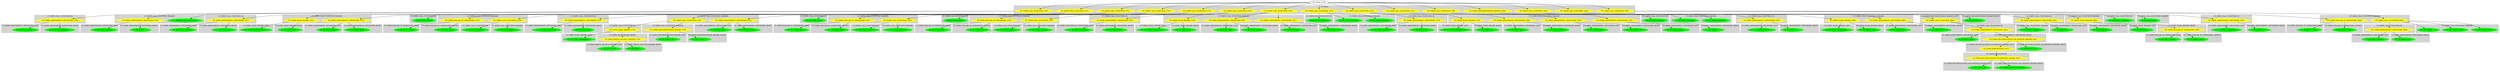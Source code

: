 digraph {

subgraph cluster0 {
 node [style=filled,color=white];
 style=filled;
 color=lightgrey;
 label = "CT_PROG";

"NT_EXPR_CALL_FUNCTION_5703"
 [fillcolor = yellow]
"NT_EXPR_CALL_FUNCTION_5711"
 [fillcolor = yellow]
"NT_EXPR_CALL_FUNCTION_5721"
 [fillcolor = yellow]
"NT_EXPR_CALL_FUNCTION_5729"
 [fillcolor = yellow]
"NT_EXPR_CALL_FUNCTION_5745"
 [fillcolor = yellow]
"NT_EXPR_CALL_FUNCTION_5753"
 [fillcolor = yellow]
"NT_EXPR_CALL_FUNCTION_5761"
 [fillcolor = yellow]
"NT_EXPR_CALL_FUNCTION_5774"
 [fillcolor = yellow]
"NT_EXPR_CALL_FUNCTION_5778"
 [fillcolor = yellow]
"NT_EXPR_CALL_FUNCTION_5794"
 [fillcolor = yellow]
"NT_EXPR_CALL_FUNCTION_5798"
 [fillcolor = yellow]
"NT_EXPR_EXPONENTIATION_BINARY_5808"
 [fillcolor = yellow]
"NT_EXPR_CALL_FUNCTION_5820"
 [fillcolor = yellow]
"NT_EXPR_CALL_FUNCTION_5829"
 [fillcolor = yellow]
"NT_EXPR_CALL_FUNCTION_5832"
 [fillcolor = yellow]
}
"NT_PROG_5702"->"NT_EXPR_CALL_FUNCTION_5703"
subgraph cluster1 {
 node [style=filled,color=white];
 style=filled;
 color=lightgrey;
 label = "CT_EXPR_CALL_FUNCTION_ID";

"NT_EXPR_ASSIGNMENT_OPETATORS_5704"
 [fillcolor = yellow]
}
subgraph cluster2 {
 node [style=filled,color=white];
 style=filled;
 color=lightgrey;
 label = "CT_EXPR_CALL_FUNCTION_PARAMS";

"NT_STRING_5707< 'birth.txt' >"
 [fillcolor = green]
"NT_EXPR_ASSIGNMENT_OPETATORS_5708"
 [fillcolor = yellow]
}
"NT_EXPR_CALL_FUNCTION_5703"->"NT_EXPR_ASSIGNMENT_OPETATORS_5704"
subgraph cluster3 {
 node [style=filled,color=white];
 style=filled;
 color=lightgrey;
 label = "CT_EXPR_ASSIGNMENT_OPETATORS_LEFT";

"NT_ID_5705< births >"
 [fillcolor = green]
}
subgraph cluster4 {
 node [style=filled,color=white];
 style=filled;
 color=lightgrey;
 label = "CT_EXPR_ASSIGNMENT_OPETATORS_RIGHT";

"NT_ID_5706< read.table >"
 [fillcolor = green]
}
"NT_EXPR_ASSIGNMENT_OPETATORS_5704"->"NT_ID_5705< births >"
"NT_EXPR_ASSIGNMENT_OPETATORS_5704"->"NT_ID_5706< read.table >"
"NT_EXPR_CALL_FUNCTION_5703"->"NT_STRING_5707< 'birth.txt' >"
"NT_EXPR_CALL_FUNCTION_5703"->"NT_EXPR_ASSIGNMENT_OPETATORS_5708"
subgraph cluster5 {
 node [style=filled,color=white];
 style=filled;
 color=lightgrey;
 label = "CT_EXPR_ASSIGNMENT_OPETATORS_LEFT";

"NT_ID_5709< header >"
 [fillcolor = green]
}
subgraph cluster6 {
 node [style=filled,color=white];
 style=filled;
 color=lightgrey;
 label = "CT_EXPR_ASSIGNMENT_OPETATORS_RIGHT";

"NT_ID_5710< T >"
 [fillcolor = green]
}
"NT_EXPR_ASSIGNMENT_OPETATORS_5708"->"NT_ID_5709< header >"
"NT_EXPR_ASSIGNMENT_OPETATORS_5708"->"NT_ID_5710< T >"
"NT_PROG_5702"->"NT_EXPR_CALL_FUNCTION_5711"
subgraph cluster7 {
 node [style=filled,color=white];
 style=filled;
 color=lightgrey;
 label = "CT_EXPR_CALL_FUNCTION_ID";

"NT_EXPR_ASSIGNMENT_OPETATORS_5712"
 [fillcolor = yellow]
}
subgraph cluster8 {
 node [style=filled,color=white];
 style=filled;
 color=lightgrey;
 label = "CT_EXPR_CALL_FUNCTION_PARAMS";

"NT_EXPR_TILDE_BINARY_5715"
 [fillcolor = yellow]
"NT_EXPR_ASSIGNMENT_OPETATORS_5718"
 [fillcolor = yellow]
}
"NT_EXPR_CALL_FUNCTION_5711"->"NT_EXPR_ASSIGNMENT_OPETATORS_5712"
subgraph cluster9 {
 node [style=filled,color=white];
 style=filled;
 color=lightgrey;
 label = "CT_EXPR_ASSIGNMENT_OPETATORS_LEFT";

"NT_ID_5713< birth.lo >"
 [fillcolor = green]
}
subgraph cluster10 {
 node [style=filled,color=white];
 style=filled;
 color=lightgrey;
 label = "CT_EXPR_ASSIGNMENT_OPETATORS_RIGHT";

"NT_ID_5714< loess >"
 [fillcolor = green]
}
"NT_EXPR_ASSIGNMENT_OPETATORS_5712"->"NT_ID_5713< birth.lo >"
"NT_EXPR_ASSIGNMENT_OPETATORS_5712"->"NT_ID_5714< loess >"
"NT_EXPR_CALL_FUNCTION_5711"->"NT_EXPR_TILDE_BINARY_5715"
subgraph cluster11 {
 node [style=filled,color=white];
 style=filled;
 color=lightgrey;
 label = "CT_EXPR_TILDE_BINARY_LEFT";

"NT_ID_5716< netherlands >"
 [fillcolor = green]
}
subgraph cluster12 {
 node [style=filled,color=white];
 style=filled;
 color=lightgrey;
 label = "CT_EXPR_TILDE_BINARY_RIGHT";

"NT_ID_5717< year >"
 [fillcolor = green]
}
"NT_EXPR_TILDE_BINARY_5715"->"NT_ID_5716< netherlands >"
"NT_EXPR_TILDE_BINARY_5715"->"NT_ID_5717< year >"
"NT_EXPR_CALL_FUNCTION_5711"->"NT_EXPR_ASSIGNMENT_OPETATORS_5718"
subgraph cluster13 {
 node [style=filled,color=white];
 style=filled;
 color=lightgrey;
 label = "CT_EXPR_ASSIGNMENT_OPETATORS_LEFT";

"NT_ID_5719< data >"
 [fillcolor = green]
}
subgraph cluster14 {
 node [style=filled,color=white];
 style=filled;
 color=lightgrey;
 label = "CT_EXPR_ASSIGNMENT_OPETATORS_RIGHT";

"NT_ID_5720< births >"
 [fillcolor = green]
}
"NT_EXPR_ASSIGNMENT_OPETATORS_5718"->"NT_ID_5719< data >"
"NT_EXPR_ASSIGNMENT_OPETATORS_5718"->"NT_ID_5720< births >"
"NT_PROG_5702"->"NT_EXPR_CALL_FUNCTION_5721"
subgraph cluster15 {
 node [style=filled,color=white];
 style=filled;
 color=lightgrey;
 label = "CT_EXPR_CALL_FUNCTION_ID";

"NT_ID_5722< plot >"
 [fillcolor = green]
}
subgraph cluster16 {
 node [style=filled,color=white];
 style=filled;
 color=lightgrey;
 label = "CT_EXPR_CALL_FUNCTION_PARAMS";

"NT_EXPR_DOLLAR_AT_OPERATORS_5723"
 [fillcolor = yellow]
"NT_EXPR_CALL_FUNCTION_5726"
 [fillcolor = yellow]
}
"NT_EXPR_CALL_FUNCTION_5721"->"NT_ID_5722< plot >"
"NT_EXPR_CALL_FUNCTION_5721"->"NT_EXPR_DOLLAR_AT_OPERATORS_5723"
subgraph cluster17 {
 node [style=filled,color=white];
 style=filled;
 color=lightgrey;
 label = "CT_EXPR_DOLLAR_AT_OPERATORS_BASE";

"NT_ID_5724< birth >"
 [fillcolor = green]
}
subgraph cluster18 {
 node [style=filled,color=white];
 style=filled;
 color=lightgrey;
 label = "CT_EXPR_DOLLAR_AT_OPERATORS_OFFSET";

"NT_ID_5725< year >"
 [fillcolor = green]
}
"NT_EXPR_DOLLAR_AT_OPERATORS_5723"->"NT_ID_5724< birth >"
"NT_EXPR_DOLLAR_AT_OPERATORS_5723"->"NT_ID_5725< year >"
"NT_EXPR_CALL_FUNCTION_5721"->"NT_EXPR_CALL_FUNCTION_5726"
subgraph cluster19 {
 node [style=filled,color=white];
 style=filled;
 color=lightgrey;
 label = "CT_EXPR_CALL_FUNCTION_ID";

"NT_ID_5727< predict >"
 [fillcolor = green]
}
subgraph cluster20 {
 node [style=filled,color=white];
 style=filled;
 color=lightgrey;
 label = "CT_EXPR_CALL_FUNCTION_PARAMS";

"NT_ID_5728< birth.lo >"
 [fillcolor = green]
}
"NT_EXPR_CALL_FUNCTION_5726"->"NT_ID_5727< predict >"
"NT_EXPR_CALL_FUNCTION_5726"->"NT_ID_5728< birth.lo >"
"NT_PROG_5702"->"NT_EXPR_CALL_FUNCTION_5729"
subgraph cluster21 {
 node [style=filled,color=white];
 style=filled;
 color=lightgrey;
 label = "CT_EXPR_CALL_FUNCTION_ID";

"NT_EXPR_ASSIGNMENT_OPETATORS_5730"
 [fillcolor = yellow]
}
subgraph cluster22 {
 node [style=filled,color=white];
 style=filled;
 color=lightgrey;
 label = "CT_EXPR_CALL_FUNCTION_PARAMS";

"NT_EXPR_CALL_FUNCTION_5733"
 [fillcolor = yellow]
"NT_EXPR_ASSIGNMENT_OPETATORS_5742"
 [fillcolor = yellow]
}
"NT_EXPR_CALL_FUNCTION_5729"->"NT_EXPR_ASSIGNMENT_OPETATORS_5730"
subgraph cluster23 {
 node [style=filled,color=white];
 style=filled;
 color=lightgrey;
 label = "CT_EXPR_ASSIGNMENT_OPETATORS_LEFT";

"NT_ID_5731< birth.lm2 >"
 [fillcolor = green]
}
subgraph cluster24 {
 node [style=filled,color=white];
 style=filled;
 color=lightgrey;
 label = "CT_EXPR_ASSIGNMENT_OPETATORS_RIGHT";

"NT_ID_5732< lm >"
 [fillcolor = green]
}
"NT_EXPR_ASSIGNMENT_OPETATORS_5730"->"NT_ID_5731< birth.lm2 >"
"NT_EXPR_ASSIGNMENT_OPETATORS_5730"->"NT_ID_5732< lm >"
"NT_EXPR_CALL_FUNCTION_5729"->"NT_EXPR_CALL_FUNCTION_5733"
subgraph cluster25 {
 node [style=filled,color=white];
 style=filled;
 color=lightgrey;
 label = "CT_EXPR_CALL_FUNCTION_ID";

"NT_EXPR_TILDE_BINARY_5734"
 [fillcolor = yellow]
}
subgraph cluster26 {
 node [style=filled,color=white];
 style=filled;
 color=lightgrey;
 label = "CT_EXPR_CALL_FUNCTION_PARAMS";

"NT_EXPR_EXPONENTIATION_BINARY_5739"
 [fillcolor = yellow]
}
"NT_EXPR_CALL_FUNCTION_5733"->"NT_EXPR_TILDE_BINARY_5734"
subgraph cluster27 {
 node [style=filled,color=white];
 style=filled;
 color=lightgrey;
 label = "CT_EXPR_TILDE_BINARY_LEFT";

"NT_ID_5735< netherlands >"
 [fillcolor = green]
}
subgraph cluster28 {
 node [style=filled,color=white];
 style=filled;
 color=lightgrey;
 label = "CT_EXPR_TILDE_BINARY_RIGHT";

"NT_EXPR_MINUS_OR_PLUS_BINARY_5736"
 [fillcolor = yellow]
}
"NT_EXPR_TILDE_BINARY_5734"->"NT_ID_5735< netherlands >"
"NT_EXPR_TILDE_BINARY_5734"->"NT_EXPR_MINUS_OR_PLUS_BINARY_5736"
subgraph cluster29 {
 node [style=filled,color=white];
 style=filled;
 color=lightgrey;
 label = "CT_EXPR_MINUS_OR_PLUS_BINARY_LEFT";

"NT_ID_5737< year >"
 [fillcolor = green]
}
subgraph cluster30 {
 node [style=filled,color=white];
 style=filled;
 color=lightgrey;
 label = "CT_EXPR_MINUS_OR_PLUS_BINARY_RIGHT";

"NT_ID_5738< I >"
 [fillcolor = green]
}
"NT_EXPR_MINUS_OR_PLUS_BINARY_5736"->"NT_ID_5737< year >"
"NT_EXPR_MINUS_OR_PLUS_BINARY_5736"->"NT_ID_5738< I >"
"NT_EXPR_CALL_FUNCTION_5733"->"NT_EXPR_EXPONENTIATION_BINARY_5739"
subgraph cluster31 {
 node [style=filled,color=white];
 style=filled;
 color=lightgrey;
 label = "CT_EXPR_EXPONENTIATION_BINARY_LEFT";

"NT_ID_5740< year >"
 [fillcolor = green]
}
subgraph cluster32 {
 node [style=filled,color=white];
 style=filled;
 color=lightgrey;
 label = "CT_EXPR_EXPONENTIATION_BINARY_RIGHT";

"NT_INT_5741< 2 >"
 [fillcolor = green]
}
"NT_EXPR_EXPONENTIATION_BINARY_5739"->"NT_ID_5740< year >"
"NT_EXPR_EXPONENTIATION_BINARY_5739"->"NT_INT_5741< 2 >"
"NT_EXPR_CALL_FUNCTION_5729"->"NT_EXPR_ASSIGNMENT_OPETATORS_5742"
subgraph cluster33 {
 node [style=filled,color=white];
 style=filled;
 color=lightgrey;
 label = "CT_EXPR_ASSIGNMENT_OPETATORS_LEFT";

"NT_ID_5743< data >"
 [fillcolor = green]
}
subgraph cluster34 {
 node [style=filled,color=white];
 style=filled;
 color=lightgrey;
 label = "CT_EXPR_ASSIGNMENT_OPETATORS_RIGHT";

"NT_ID_5744< births >"
 [fillcolor = green]
}
"NT_EXPR_ASSIGNMENT_OPETATORS_5742"->"NT_ID_5743< data >"
"NT_EXPR_ASSIGNMENT_OPETATORS_5742"->"NT_ID_5744< births >"
"NT_PROG_5702"->"NT_EXPR_CALL_FUNCTION_5745"
subgraph cluster35 {
 node [style=filled,color=white];
 style=filled;
 color=lightgrey;
 label = "CT_EXPR_CALL_FUNCTION_ID";

"NT_ID_5746< plot >"
 [fillcolor = green]
}
subgraph cluster36 {
 node [style=filled,color=white];
 style=filled;
 color=lightgrey;
 label = "CT_EXPR_CALL_FUNCTION_PARAMS";

"NT_EXPR_DOLLAR_AT_OPERATORS_5747"
 [fillcolor = yellow]
"NT_EXPR_CALL_FUNCTION_5750"
 [fillcolor = yellow]
}
"NT_EXPR_CALL_FUNCTION_5745"->"NT_ID_5746< plot >"
"NT_EXPR_CALL_FUNCTION_5745"->"NT_EXPR_DOLLAR_AT_OPERATORS_5747"
subgraph cluster37 {
 node [style=filled,color=white];
 style=filled;
 color=lightgrey;
 label = "CT_EXPR_DOLLAR_AT_OPERATORS_BASE";

"NT_ID_5748< birth >"
 [fillcolor = green]
}
subgraph cluster38 {
 node [style=filled,color=white];
 style=filled;
 color=lightgrey;
 label = "CT_EXPR_DOLLAR_AT_OPERATORS_OFFSET";

"NT_ID_5749< year >"
 [fillcolor = green]
}
"NT_EXPR_DOLLAR_AT_OPERATORS_5747"->"NT_ID_5748< birth >"
"NT_EXPR_DOLLAR_AT_OPERATORS_5747"->"NT_ID_5749< year >"
"NT_EXPR_CALL_FUNCTION_5745"->"NT_EXPR_CALL_FUNCTION_5750"
subgraph cluster39 {
 node [style=filled,color=white];
 style=filled;
 color=lightgrey;
 label = "CT_EXPR_CALL_FUNCTION_ID";

"NT_ID_5751< predict >"
 [fillcolor = green]
}
subgraph cluster40 {
 node [style=filled,color=white];
 style=filled;
 color=lightgrey;
 label = "CT_EXPR_CALL_FUNCTION_PARAMS";

"NT_ID_5752< birth.lm2 >"
 [fillcolor = green]
}
"NT_EXPR_CALL_FUNCTION_5750"->"NT_ID_5751< predict >"
"NT_EXPR_CALL_FUNCTION_5750"->"NT_ID_5752< birth.lm2 >"
"NT_PROG_5702"->"NT_EXPR_CALL_FUNCTION_5753"
subgraph cluster41 {
 node [style=filled,color=white];
 style=filled;
 color=lightgrey;
 label = "CT_EXPR_CALL_FUNCTION_ID";

"NT_ID_5754< lines >"
 [fillcolor = green]
}
subgraph cluster42 {
 node [style=filled,color=white];
 style=filled;
 color=lightgrey;
 label = "CT_EXPR_CALL_FUNCTION_PARAMS";

"NT_EXPR_DOLLAR_AT_OPERATORS_5755"
 [fillcolor = yellow]
"NT_EXPR_CALL_FUNCTION_5758"
 [fillcolor = yellow]
}
"NT_EXPR_CALL_FUNCTION_5753"->"NT_ID_5754< lines >"
"NT_EXPR_CALL_FUNCTION_5753"->"NT_EXPR_DOLLAR_AT_OPERATORS_5755"
subgraph cluster43 {
 node [style=filled,color=white];
 style=filled;
 color=lightgrey;
 label = "CT_EXPR_DOLLAR_AT_OPERATORS_BASE";

"NT_ID_5756< birth >"
 [fillcolor = green]
}
subgraph cluster44 {
 node [style=filled,color=white];
 style=filled;
 color=lightgrey;
 label = "CT_EXPR_DOLLAR_AT_OPERATORS_OFFSET";

"NT_ID_5757< year >"
 [fillcolor = green]
}
"NT_EXPR_DOLLAR_AT_OPERATORS_5755"->"NT_ID_5756< birth >"
"NT_EXPR_DOLLAR_AT_OPERATORS_5755"->"NT_ID_5757< year >"
"NT_EXPR_CALL_FUNCTION_5753"->"NT_EXPR_CALL_FUNCTION_5758"
subgraph cluster45 {
 node [style=filled,color=white];
 style=filled;
 color=lightgrey;
 label = "CT_EXPR_CALL_FUNCTION_ID";

"NT_ID_5759< predict >"
 [fillcolor = green]
}
subgraph cluster46 {
 node [style=filled,color=white];
 style=filled;
 color=lightgrey;
 label = "CT_EXPR_CALL_FUNCTION_PARAMS";

"NT_ID_5760< birth.lo >"
 [fillcolor = green]
}
"NT_EXPR_CALL_FUNCTION_5758"->"NT_ID_5759< predict >"
"NT_EXPR_CALL_FUNCTION_5758"->"NT_ID_5760< birth.lo >"
"NT_PROG_5702"->"NT_EXPR_CALL_FUNCTION_5761"
subgraph cluster47 {
 node [style=filled,color=white];
 style=filled;
 color=lightgrey;
 label = "CT_EXPR_CALL_FUNCTION_ID";

"NT_EXPR_ASSIGNMENT_OPETATORS_5762"
 [fillcolor = yellow]
}
subgraph cluster48 {
 node [style=filled,color=white];
 style=filled;
 color=lightgrey;
 label = "CT_EXPR_CALL_FUNCTION_PARAMS";

"NT_EXPR_TILDE_BINARY_5765"
 [fillcolor = yellow]
"NT_EXPR_ASSIGNMENT_OPETATORS_5768"
 [fillcolor = yellow]
"NT_EXPR_ASSIGNMENT_OPETATORS_5771"
 [fillcolor = yellow]
}
"NT_EXPR_CALL_FUNCTION_5761"->"NT_EXPR_ASSIGNMENT_OPETATORS_5762"
subgraph cluster49 {
 node [style=filled,color=white];
 style=filled;
 color=lightgrey;
 label = "CT_EXPR_ASSIGNMENT_OPETATORS_LEFT";

"NT_ID_5763< birth.lo2 >"
 [fillcolor = green]
}
subgraph cluster50 {
 node [style=filled,color=white];
 style=filled;
 color=lightgrey;
 label = "CT_EXPR_ASSIGNMENT_OPETATORS_RIGHT";

"NT_ID_5764< loess >"
 [fillcolor = green]
}
"NT_EXPR_ASSIGNMENT_OPETATORS_5762"->"NT_ID_5763< birth.lo2 >"
"NT_EXPR_ASSIGNMENT_OPETATORS_5762"->"NT_ID_5764< loess >"
"NT_EXPR_CALL_FUNCTION_5761"->"NT_EXPR_TILDE_BINARY_5765"
subgraph cluster51 {
 node [style=filled,color=white];
 style=filled;
 color=lightgrey;
 label = "CT_EXPR_TILDE_BINARY_LEFT";

"NT_ID_5766< netherlands >"
 [fillcolor = green]
}
subgraph cluster52 {
 node [style=filled,color=white];
 style=filled;
 color=lightgrey;
 label = "CT_EXPR_TILDE_BINARY_RIGHT";

"NT_ID_5767< year >"
 [fillcolor = green]
}
"NT_EXPR_TILDE_BINARY_5765"->"NT_ID_5766< netherlands >"
"NT_EXPR_TILDE_BINARY_5765"->"NT_ID_5767< year >"
"NT_EXPR_CALL_FUNCTION_5761"->"NT_EXPR_ASSIGNMENT_OPETATORS_5768"
subgraph cluster53 {
 node [style=filled,color=white];
 style=filled;
 color=lightgrey;
 label = "CT_EXPR_ASSIGNMENT_OPETATORS_LEFT";

"NT_ID_5769< data >"
 [fillcolor = green]
}
subgraph cluster54 {
 node [style=filled,color=white];
 style=filled;
 color=lightgrey;
 label = "CT_EXPR_ASSIGNMENT_OPETATORS_RIGHT";

"NT_ID_5770< births >"
 [fillcolor = green]
}
"NT_EXPR_ASSIGNMENT_OPETATORS_5768"->"NT_ID_5769< data >"
"NT_EXPR_ASSIGNMENT_OPETATORS_5768"->"NT_ID_5770< births >"
"NT_EXPR_CALL_FUNCTION_5761"->"NT_EXPR_ASSIGNMENT_OPETATORS_5771"
subgraph cluster55 {
 node [style=filled,color=white];
 style=filled;
 color=lightgrey;
 label = "CT_EXPR_ASSIGNMENT_OPETATORS_LEFT";

"NT_ID_5772< span >"
 [fillcolor = green]
}
subgraph cluster56 {
 node [style=filled,color=white];
 style=filled;
 color=lightgrey;
 label = "CT_EXPR_ASSIGNMENT_OPETATORS_RIGHT";

"NT_INT_5773< 100 >"
 [fillcolor = green]
}
"NT_EXPR_ASSIGNMENT_OPETATORS_5771"->"NT_ID_5772< span >"
"NT_EXPR_ASSIGNMENT_OPETATORS_5771"->"NT_INT_5773< 100 >"
"NT_PROG_5702"->"NT_EXPR_CALL_FUNCTION_5774"
subgraph cluster57 {
 node [style=filled,color=white];
 style=filled;
 color=lightgrey;
 label = "CT_EXPR_CALL_FUNCTION_ID";

"NT_ID_5775< anova >"
 [fillcolor = green]
}
subgraph cluster58 {
 node [style=filled,color=white];
 style=filled;
 color=lightgrey;
 label = "CT_EXPR_CALL_FUNCTION_PARAMS";

"NT_ID_5776< birth.lo2 >"
 [fillcolor = green]
"NT_ID_5777< birth.lo >"
 [fillcolor = green]
}
"NT_EXPR_CALL_FUNCTION_5774"->"NT_ID_5775< anova >"
"NT_EXPR_CALL_FUNCTION_5774"->"NT_ID_5776< birth.lo2 >"
"NT_EXPR_CALL_FUNCTION_5774"->"NT_ID_5777< birth.lo >"
"NT_PROG_5702"->"NT_EXPR_CALL_FUNCTION_5778"
subgraph cluster59 {
 node [style=filled,color=white];
 style=filled;
 color=lightgrey;
 label = "CT_EXPR_CALL_FUNCTION_ID";

"NT_EXPR_ASSIGNMENT_OPETATORS_5779"
 [fillcolor = yellow]
}
subgraph cluster60 {
 node [style=filled,color=white];
 style=filled;
 color=lightgrey;
 label = "CT_EXPR_CALL_FUNCTION_PARAMS";

"NT_EXPR_TILDE_BINARY_5782"
 [fillcolor = yellow]
"NT_EXPR_ASSIGNMENT_OPETATORS_5785"
 [fillcolor = yellow]
"NT_EXPR_ASSIGNMENT_OPETATORS_5788"
 [fillcolor = yellow]
"NT_EXPR_ASSIGNMENT_OPETATORS_5791"
 [fillcolor = yellow]
}
"NT_EXPR_CALL_FUNCTION_5778"->"NT_EXPR_ASSIGNMENT_OPETATORS_5779"
subgraph cluster61 {
 node [style=filled,color=white];
 style=filled;
 color=lightgrey;
 label = "CT_EXPR_ASSIGNMENT_OPETATORS_LEFT";

"NT_ID_5780< birth.lo1 >"
 [fillcolor = green]
}
subgraph cluster62 {
 node [style=filled,color=white];
 style=filled;
 color=lightgrey;
 label = "CT_EXPR_ASSIGNMENT_OPETATORS_RIGHT";

"NT_ID_5781< loess >"
 [fillcolor = green]
}
"NT_EXPR_ASSIGNMENT_OPETATORS_5779"->"NT_ID_5780< birth.lo1 >"
"NT_EXPR_ASSIGNMENT_OPETATORS_5779"->"NT_ID_5781< loess >"
"NT_EXPR_CALL_FUNCTION_5778"->"NT_EXPR_TILDE_BINARY_5782"
subgraph cluster63 {
 node [style=filled,color=white];
 style=filled;
 color=lightgrey;
 label = "CT_EXPR_TILDE_BINARY_LEFT";

"NT_ID_5783< netherlands >"
 [fillcolor = green]
}
subgraph cluster64 {
 node [style=filled,color=white];
 style=filled;
 color=lightgrey;
 label = "CT_EXPR_TILDE_BINARY_RIGHT";

"NT_ID_5784< year >"
 [fillcolor = green]
}
"NT_EXPR_TILDE_BINARY_5782"->"NT_ID_5783< netherlands >"
"NT_EXPR_TILDE_BINARY_5782"->"NT_ID_5784< year >"
"NT_EXPR_CALL_FUNCTION_5778"->"NT_EXPR_ASSIGNMENT_OPETATORS_5785"
subgraph cluster65 {
 node [style=filled,color=white];
 style=filled;
 color=lightgrey;
 label = "CT_EXPR_ASSIGNMENT_OPETATORS_LEFT";

"NT_ID_5786< data >"
 [fillcolor = green]
}
subgraph cluster66 {
 node [style=filled,color=white];
 style=filled;
 color=lightgrey;
 label = "CT_EXPR_ASSIGNMENT_OPETATORS_RIGHT";

"NT_ID_5787< births >"
 [fillcolor = green]
}
"NT_EXPR_ASSIGNMENT_OPETATORS_5785"->"NT_ID_5786< data >"
"NT_EXPR_ASSIGNMENT_OPETATORS_5785"->"NT_ID_5787< births >"
"NT_EXPR_CALL_FUNCTION_5778"->"NT_EXPR_ASSIGNMENT_OPETATORS_5788"
subgraph cluster67 {
 node [style=filled,color=white];
 style=filled;
 color=lightgrey;
 label = "CT_EXPR_ASSIGNMENT_OPETATORS_LEFT";

"NT_ID_5789< span >"
 [fillcolor = green]
}
subgraph cluster68 {
 node [style=filled,color=white];
 style=filled;
 color=lightgrey;
 label = "CT_EXPR_ASSIGNMENT_OPETATORS_RIGHT";

"NT_INT_5790< 100 >"
 [fillcolor = green]
}
"NT_EXPR_ASSIGNMENT_OPETATORS_5788"->"NT_ID_5789< span >"
"NT_EXPR_ASSIGNMENT_OPETATORS_5788"->"NT_INT_5790< 100 >"
"NT_EXPR_CALL_FUNCTION_5778"->"NT_EXPR_ASSIGNMENT_OPETATORS_5791"
subgraph cluster69 {
 node [style=filled,color=white];
 style=filled;
 color=lightgrey;
 label = "CT_EXPR_ASSIGNMENT_OPETATORS_LEFT";

"NT_ID_5792< degree >"
 [fillcolor = green]
}
subgraph cluster70 {
 node [style=filled,color=white];
 style=filled;
 color=lightgrey;
 label = "CT_EXPR_ASSIGNMENT_OPETATORS_RIGHT";

"NT_INT_5793< 1 >"
 [fillcolor = green]
}
"NT_EXPR_ASSIGNMENT_OPETATORS_5791"->"NT_ID_5792< degree >"
"NT_EXPR_ASSIGNMENT_OPETATORS_5791"->"NT_INT_5793< 1 >"
"NT_PROG_5702"->"NT_EXPR_CALL_FUNCTION_5794"
subgraph cluster71 {
 node [style=filled,color=white];
 style=filled;
 color=lightgrey;
 label = "CT_EXPR_CALL_FUNCTION_ID";

"NT_ID_5795< anova >"
 [fillcolor = green]
}
subgraph cluster72 {
 node [style=filled,color=white];
 style=filled;
 color=lightgrey;
 label = "CT_EXPR_CALL_FUNCTION_PARAMS";

"NT_ID_5796< birth.lo1 >"
 [fillcolor = green]
"NT_ID_5797< birth.lo >"
 [fillcolor = green]
}
"NT_EXPR_CALL_FUNCTION_5794"->"NT_ID_5795< anova >"
"NT_EXPR_CALL_FUNCTION_5794"->"NT_ID_5796< birth.lo1 >"
"NT_EXPR_CALL_FUNCTION_5794"->"NT_ID_5797< birth.lo >"
"NT_PROG_5702"->"NT_EXPR_CALL_FUNCTION_5798"
subgraph cluster73 {
 node [style=filled,color=white];
 style=filled;
 color=lightgrey;
 label = "CT_EXPR_CALL_FUNCTION_ID";

"NT_EXPR_ASSIGNMENT_OPETATORS_5799"
 [fillcolor = yellow]
}
subgraph cluster74 {
 node [style=filled,color=white];
 style=filled;
 color=lightgrey;
 label = "CT_EXPR_CALL_FUNCTION_PARAMS";

"NT_EXPR_TILDE_BINARY_5802"
 [fillcolor = yellow]
"NT_EXPR_ASSIGNMENT_OPETATORS_5805"
 [fillcolor = yellow]
}
"NT_EXPR_CALL_FUNCTION_5798"->"NT_EXPR_ASSIGNMENT_OPETATORS_5799"
subgraph cluster75 {
 node [style=filled,color=white];
 style=filled;
 color=lightgrey;
 label = "CT_EXPR_ASSIGNMENT_OPETATORS_LEFT";

"NT_ID_5800< birth.lm >"
 [fillcolor = green]
}
subgraph cluster76 {
 node [style=filled,color=white];
 style=filled;
 color=lightgrey;
 label = "CT_EXPR_ASSIGNMENT_OPETATORS_RIGHT";

"NT_ID_5801< lm >"
 [fillcolor = green]
}
"NT_EXPR_ASSIGNMENT_OPETATORS_5799"->"NT_ID_5800< birth.lm >"
"NT_EXPR_ASSIGNMENT_OPETATORS_5799"->"NT_ID_5801< lm >"
"NT_EXPR_CALL_FUNCTION_5798"->"NT_EXPR_TILDE_BINARY_5802"
subgraph cluster77 {
 node [style=filled,color=white];
 style=filled;
 color=lightgrey;
 label = "CT_EXPR_TILDE_BINARY_LEFT";

"NT_ID_5803< netherlands >"
 [fillcolor = green]
}
subgraph cluster78 {
 node [style=filled,color=white];
 style=filled;
 color=lightgrey;
 label = "CT_EXPR_TILDE_BINARY_RIGHT";

"NT_ID_5804< year >"
 [fillcolor = green]
}
"NT_EXPR_TILDE_BINARY_5802"->"NT_ID_5803< netherlands >"
"NT_EXPR_TILDE_BINARY_5802"->"NT_ID_5804< year >"
"NT_EXPR_CALL_FUNCTION_5798"->"NT_EXPR_ASSIGNMENT_OPETATORS_5805"
subgraph cluster79 {
 node [style=filled,color=white];
 style=filled;
 color=lightgrey;
 label = "CT_EXPR_ASSIGNMENT_OPETATORS_LEFT";

"NT_ID_5806< data >"
 [fillcolor = green]
}
subgraph cluster80 {
 node [style=filled,color=white];
 style=filled;
 color=lightgrey;
 label = "CT_EXPR_ASSIGNMENT_OPETATORS_RIGHT";

"NT_ID_5807< births >"
 [fillcolor = green]
}
"NT_EXPR_ASSIGNMENT_OPETATORS_5805"->"NT_ID_5806< data >"
"NT_EXPR_ASSIGNMENT_OPETATORS_5805"->"NT_ID_5807< births >"
"NT_PROG_5702"->"NT_EXPR_EXPONENTIATION_BINARY_5808"
subgraph cluster81 {
 node [style=filled,color=white];
 style=filled;
 color=lightgrey;
 label = "CT_EXPR_EXPONENTIATION_BINARY_LEFT";

"NT_EXPR_CALL_FUNCTION_5809"
 [fillcolor = yellow]
}
subgraph cluster82 {
 node [style=filled,color=white];
 style=filled;
 color=lightgrey;
 label = "CT_EXPR_EXPONENTIATION_BINARY_RIGHT";

"NT_INT_5819< 2 >"
 [fillcolor = green]
}
"NT_EXPR_EXPONENTIATION_BINARY_5808"->"NT_EXPR_CALL_FUNCTION_5809"
subgraph cluster83 {
 node [style=filled,color=white];
 style=filled;
 color=lightgrey;
 label = "CT_EXPR_CALL_FUNCTION_ID";

"NT_EXPR_ASSIGNMENT_OPETATORS_5810"
 [fillcolor = yellow]
}
subgraph cluster84 {
 node [style=filled,color=white];
 style=filled;
 color=lightgrey;
 label = "CT_EXPR_CALL_FUNCTION_PARAMS";

"NT_ID_5818< birth.lm >"
 [fillcolor = green]
}
"NT_EXPR_CALL_FUNCTION_5809"->"NT_EXPR_ASSIGNMENT_OPETATORS_5810"
subgraph cluster85 {
 node [style=filled,color=white];
 style=filled;
 color=lightgrey;
 label = "CT_EXPR_ASSIGNMENT_OPETATORS_LEFT";

"NT_ID_5811< esq >"
 [fillcolor = green]
}
subgraph cluster86 {
 node [style=filled,color=white];
 style=filled;
 color=lightgrey;
 label = "CT_EXPR_ASSIGNMENT_OPETATORS_RIGHT";

"NT_EXPR_MULTIPLICATION_OR_DIVISION_BINARY_5812"
 [fillcolor = yellow]
}
"NT_EXPR_ASSIGNMENT_OPETATORS_5810"->"NT_ID_5811< esq >"
"NT_EXPR_ASSIGNMENT_OPETATORS_5810"->"NT_EXPR_MULTIPLICATION_OR_DIVISION_BINARY_5812"
subgraph cluster87 {
 node [style=filled,color=white];
 style=filled;
 color=lightgrey;
 label = "CT_EXPR_MULTIPLICATION_OR_DIVISION_BINARY_LEFT";

"NT_EXPR_PARENTHESIS_5813"
 [fillcolor = yellow]
}
subgraph cluster88 {
 node [style=filled,color=white];
 style=filled;
 color=lightgrey;
 label = "CT_EXPR_MULTIPLICATION_OR_DIVISION_BINARY_RIGHT";

"NT_ID_5817< resid >"
 [fillcolor = green]
}
"NT_EXPR_MULTIPLICATION_OR_DIVISION_BINARY_5812"->"NT_EXPR_PARENTHESIS_5813"
subgraph cluster89 {
 node [style=filled,color=white];
 style=filled;
 color=lightgrey;
 label = "CT_EXPR_PARENTHESIS";

"NT_EXPR_MULTIPLICATION_OR_DIVISION_BINARY_5814"
 [fillcolor = yellow]
}
"NT_EXPR_PARENTHESIS_5813"->"NT_EXPR_MULTIPLICATION_OR_DIVISION_BINARY_5814"
subgraph cluster90 {
 node [style=filled,color=white];
 style=filled;
 color=lightgrey;
 label = "CT_EXPR_MULTIPLICATION_OR_DIVISION_BINARY_LEFT";

"NT_INT_5815< 45 >"
 [fillcolor = green]
}
subgraph cluster91 {
 node [style=filled,color=white];
 style=filled;
 color=lightgrey;
 label = "CT_EXPR_MULTIPLICATION_OR_DIVISION_BINARY_RIGHT";

"NT_FLOAT_5816< 0.00006542 >"
 [fillcolor = green]
}
"NT_EXPR_MULTIPLICATION_OR_DIVISION_BINARY_5814"->"NT_INT_5815< 45 >"
"NT_EXPR_MULTIPLICATION_OR_DIVISION_BINARY_5814"->"NT_FLOAT_5816< 0.00006542 >"
"NT_EXPR_MULTIPLICATION_OR_DIVISION_BINARY_5812"->"NT_ID_5817< resid >"
"NT_EXPR_CALL_FUNCTION_5809"->"NT_ID_5818< birth.lm >"
"NT_EXPR_EXPONENTIATION_BINARY_5808"->"NT_INT_5819< 2 >"
"NT_PROG_5702"->"NT_EXPR_CALL_FUNCTION_5820"
subgraph cluster92 {
 node [style=filled,color=white];
 style=filled;
 color=lightgrey;
 label = "CT_EXPR_CALL_FUNCTION_ID";

"NT_EXPR_ASSIGNMENT_OPETATORS_5821"
 [fillcolor = yellow]
}
subgraph cluster93 {
 node [style=filled,color=white];
 style=filled;
 color=lightgrey;
 label = "CT_EXPR_CALL_FUNCTION_PARAMS";

"NT_EXPR_TILDE_BINARY_5824"
 [fillcolor = yellow]
}
"NT_EXPR_CALL_FUNCTION_5820"->"NT_EXPR_ASSIGNMENT_OPETATORS_5821"
subgraph cluster94 {
 node [style=filled,color=white];
 style=filled;
 color=lightgrey;
 label = "CT_EXPR_ASSIGNMENT_OPETATORS_LEFT";

"NT_ID_5822< bp >"
 [fillcolor = green]
}
subgraph cluster95 {
 node [style=filled,color=white];
 style=filled;
 color=lightgrey;
 label = "CT_EXPR_ASSIGNMENT_OPETATORS_RIGHT";

"NT_ID_5823< lm >"
 [fillcolor = green]
}
"NT_EXPR_ASSIGNMENT_OPETATORS_5821"->"NT_ID_5822< bp >"
"NT_EXPR_ASSIGNMENT_OPETATORS_5821"->"NT_ID_5823< lm >"
"NT_EXPR_CALL_FUNCTION_5820"->"NT_EXPR_TILDE_BINARY_5824"
subgraph cluster96 {
 node [style=filled,color=white];
 style=filled;
 color=lightgrey;
 label = "CT_EXPR_TILDE_BINARY_LEFT";

"NT_ID_5825< esq >"
 [fillcolor = green]
}
subgraph cluster97 {
 node [style=filled,color=white];
 style=filled;
 color=lightgrey;
 label = "CT_EXPR_TILDE_BINARY_RIGHT";

"NT_EXPR_DOLLAR_AT_OPERATORS_5826"
 [fillcolor = yellow]
}
"NT_EXPR_TILDE_BINARY_5824"->"NT_ID_5825< esq >"
"NT_EXPR_TILDE_BINARY_5824"->"NT_EXPR_DOLLAR_AT_OPERATORS_5826"
subgraph cluster98 {
 node [style=filled,color=white];
 style=filled;
 color=lightgrey;
 label = "CT_EXPR_DOLLAR_AT_OPERATORS_BASE";

"NT_ID_5827< births >"
 [fillcolor = green]
}
subgraph cluster99 {
 node [style=filled,color=white];
 style=filled;
 color=lightgrey;
 label = "CT_EXPR_DOLLAR_AT_OPERATORS_OFFSET";

"NT_ID_5828< year >"
 [fillcolor = green]
}
"NT_EXPR_DOLLAR_AT_OPERATORS_5826"->"NT_ID_5827< births >"
"NT_EXPR_DOLLAR_AT_OPERATORS_5826"->"NT_ID_5828< year >"
"NT_PROG_5702"->"NT_EXPR_CALL_FUNCTION_5829"
subgraph cluster100 {
 node [style=filled,color=white];
 style=filled;
 color=lightgrey;
 label = "CT_EXPR_CALL_FUNCTION_ID";

"NT_ID_5830< summary >"
 [fillcolor = green]
}
subgraph cluster101 {
 node [style=filled,color=white];
 style=filled;
 color=lightgrey;
 label = "CT_EXPR_CALL_FUNCTION_PARAMS";

"NT_ID_5831< bp >"
 [fillcolor = green]
}
"NT_EXPR_CALL_FUNCTION_5829"->"NT_ID_5830< summary >"
"NT_EXPR_CALL_FUNCTION_5829"->"NT_ID_5831< bp >"
"NT_PROG_5702"->"NT_EXPR_CALL_FUNCTION_5832"
subgraph cluster102 {
 node [style=filled,color=white];
 style=filled;
 color=lightgrey;
 label = "CT_EXPR_CALL_FUNCTION_ID";

"NT_EXPR_ASSIGNMENT_OPETATORS_5833"
 [fillcolor = yellow]
}
subgraph cluster103 {
 node [style=filled,color=white];
 style=filled;
 color=lightgrey;
 label = "CT_EXPR_CALL_FUNCTION_PARAMS";

"NT_EXPR_DOLLAR_AT_OPERATORS_5836"
 [fillcolor = yellow]
"NT_EXPR_CALL_FUNCTION_5839"
 [fillcolor = yellow]
}
"NT_EXPR_CALL_FUNCTION_5832"->"NT_EXPR_ASSIGNMENT_OPETATORS_5833"
subgraph cluster104 {
 node [style=filled,color=white];
 style=filled;
 color=lightgrey;
 label = "CT_EXPR_ASSIGNMENT_OPETATORS_LEFT";

"NT_ID_5834< yeargroup >"
 [fillcolor = green]
}
subgraph cluster105 {
 node [style=filled,color=white];
 style=filled;
 color=lightgrey;
 label = "CT_EXPR_ASSIGNMENT_OPETATORS_RIGHT";

"NT_ID_5835< cut >"
 [fillcolor = green]
}
"NT_EXPR_ASSIGNMENT_OPETATORS_5833"->"NT_ID_5834< yeargroup >"
"NT_EXPR_ASSIGNMENT_OPETATORS_5833"->"NT_ID_5835< cut >"
"NT_EXPR_CALL_FUNCTION_5832"->"NT_EXPR_DOLLAR_AT_OPERATORS_5836"
subgraph cluster106 {
 node [style=filled,color=white];
 style=filled;
 color=lightgrey;
 label = "CT_EXPR_DOLLAR_AT_OPERATORS_BASE";

"NT_ID_5837< birth >"
 [fillcolor = green]
}
subgraph cluster107 {
 node [style=filled,color=white];
 style=filled;
 color=lightgrey;
 label = "CT_EXPR_DOLLAR_AT_OPERATORS_OFFSET";

"NT_ID_5838< year >"
 [fillcolor = green]
}
"NT_EXPR_DOLLAR_AT_OPERATORS_5836"->"NT_ID_5837< birth >"
"NT_EXPR_DOLLAR_AT_OPERATORS_5836"->"NT_ID_5838< year >"
"NT_EXPR_CALL_FUNCTION_5832"->"NT_EXPR_CALL_FUNCTION_5839"
subgraph cluster108 {
 node [style=filled,color=white];
 style=filled;
 color=lightgrey;
 label = "CT_EXPR_CALL_FUNCTION_ID";

"NT_EXPR_ASSIGNMENT_OPETATORS_5840"
 [fillcolor = yellow]
}
subgraph cluster109 {
 node [style=filled,color=white];
 style=filled;
 color=lightgrey;
 label = "CT_EXPR_CALL_FUNCTION_PARAMS";

"NT_INT_5843< 1949 >"
 [fillcolor = green]
"NT_INT_5844< 1994 >"
 [fillcolor = green]
"NT_INT_5845< 5 >"
 [fillcolor = green]
}
"NT_EXPR_CALL_FUNCTION_5839"->"NT_EXPR_ASSIGNMENT_OPETATORS_5840"
subgraph cluster110 {
 node [style=filled,color=white];
 style=filled;
 color=lightgrey;
 label = "CT_EXPR_ASSIGNMENT_OPETATORS_LEFT";

"NT_ID_5841< breaks >"
 [fillcolor = green]
}
subgraph cluster111 {
 node [style=filled,color=white];
 style=filled;
 color=lightgrey;
 label = "CT_EXPR_ASSIGNMENT_OPETATORS_RIGHT";

"NT_ID_5842< seq >"
 [fillcolor = green]
}
"NT_EXPR_ASSIGNMENT_OPETATORS_5840"->"NT_ID_5841< breaks >"
"NT_EXPR_ASSIGNMENT_OPETATORS_5840"->"NT_ID_5842< seq >"
"NT_EXPR_CALL_FUNCTION_5839"->"NT_INT_5843< 1949 >"
"NT_EXPR_CALL_FUNCTION_5839"->"NT_INT_5844< 1994 >"
"NT_EXPR_CALL_FUNCTION_5839"->"NT_INT_5845< 5 >"
}
